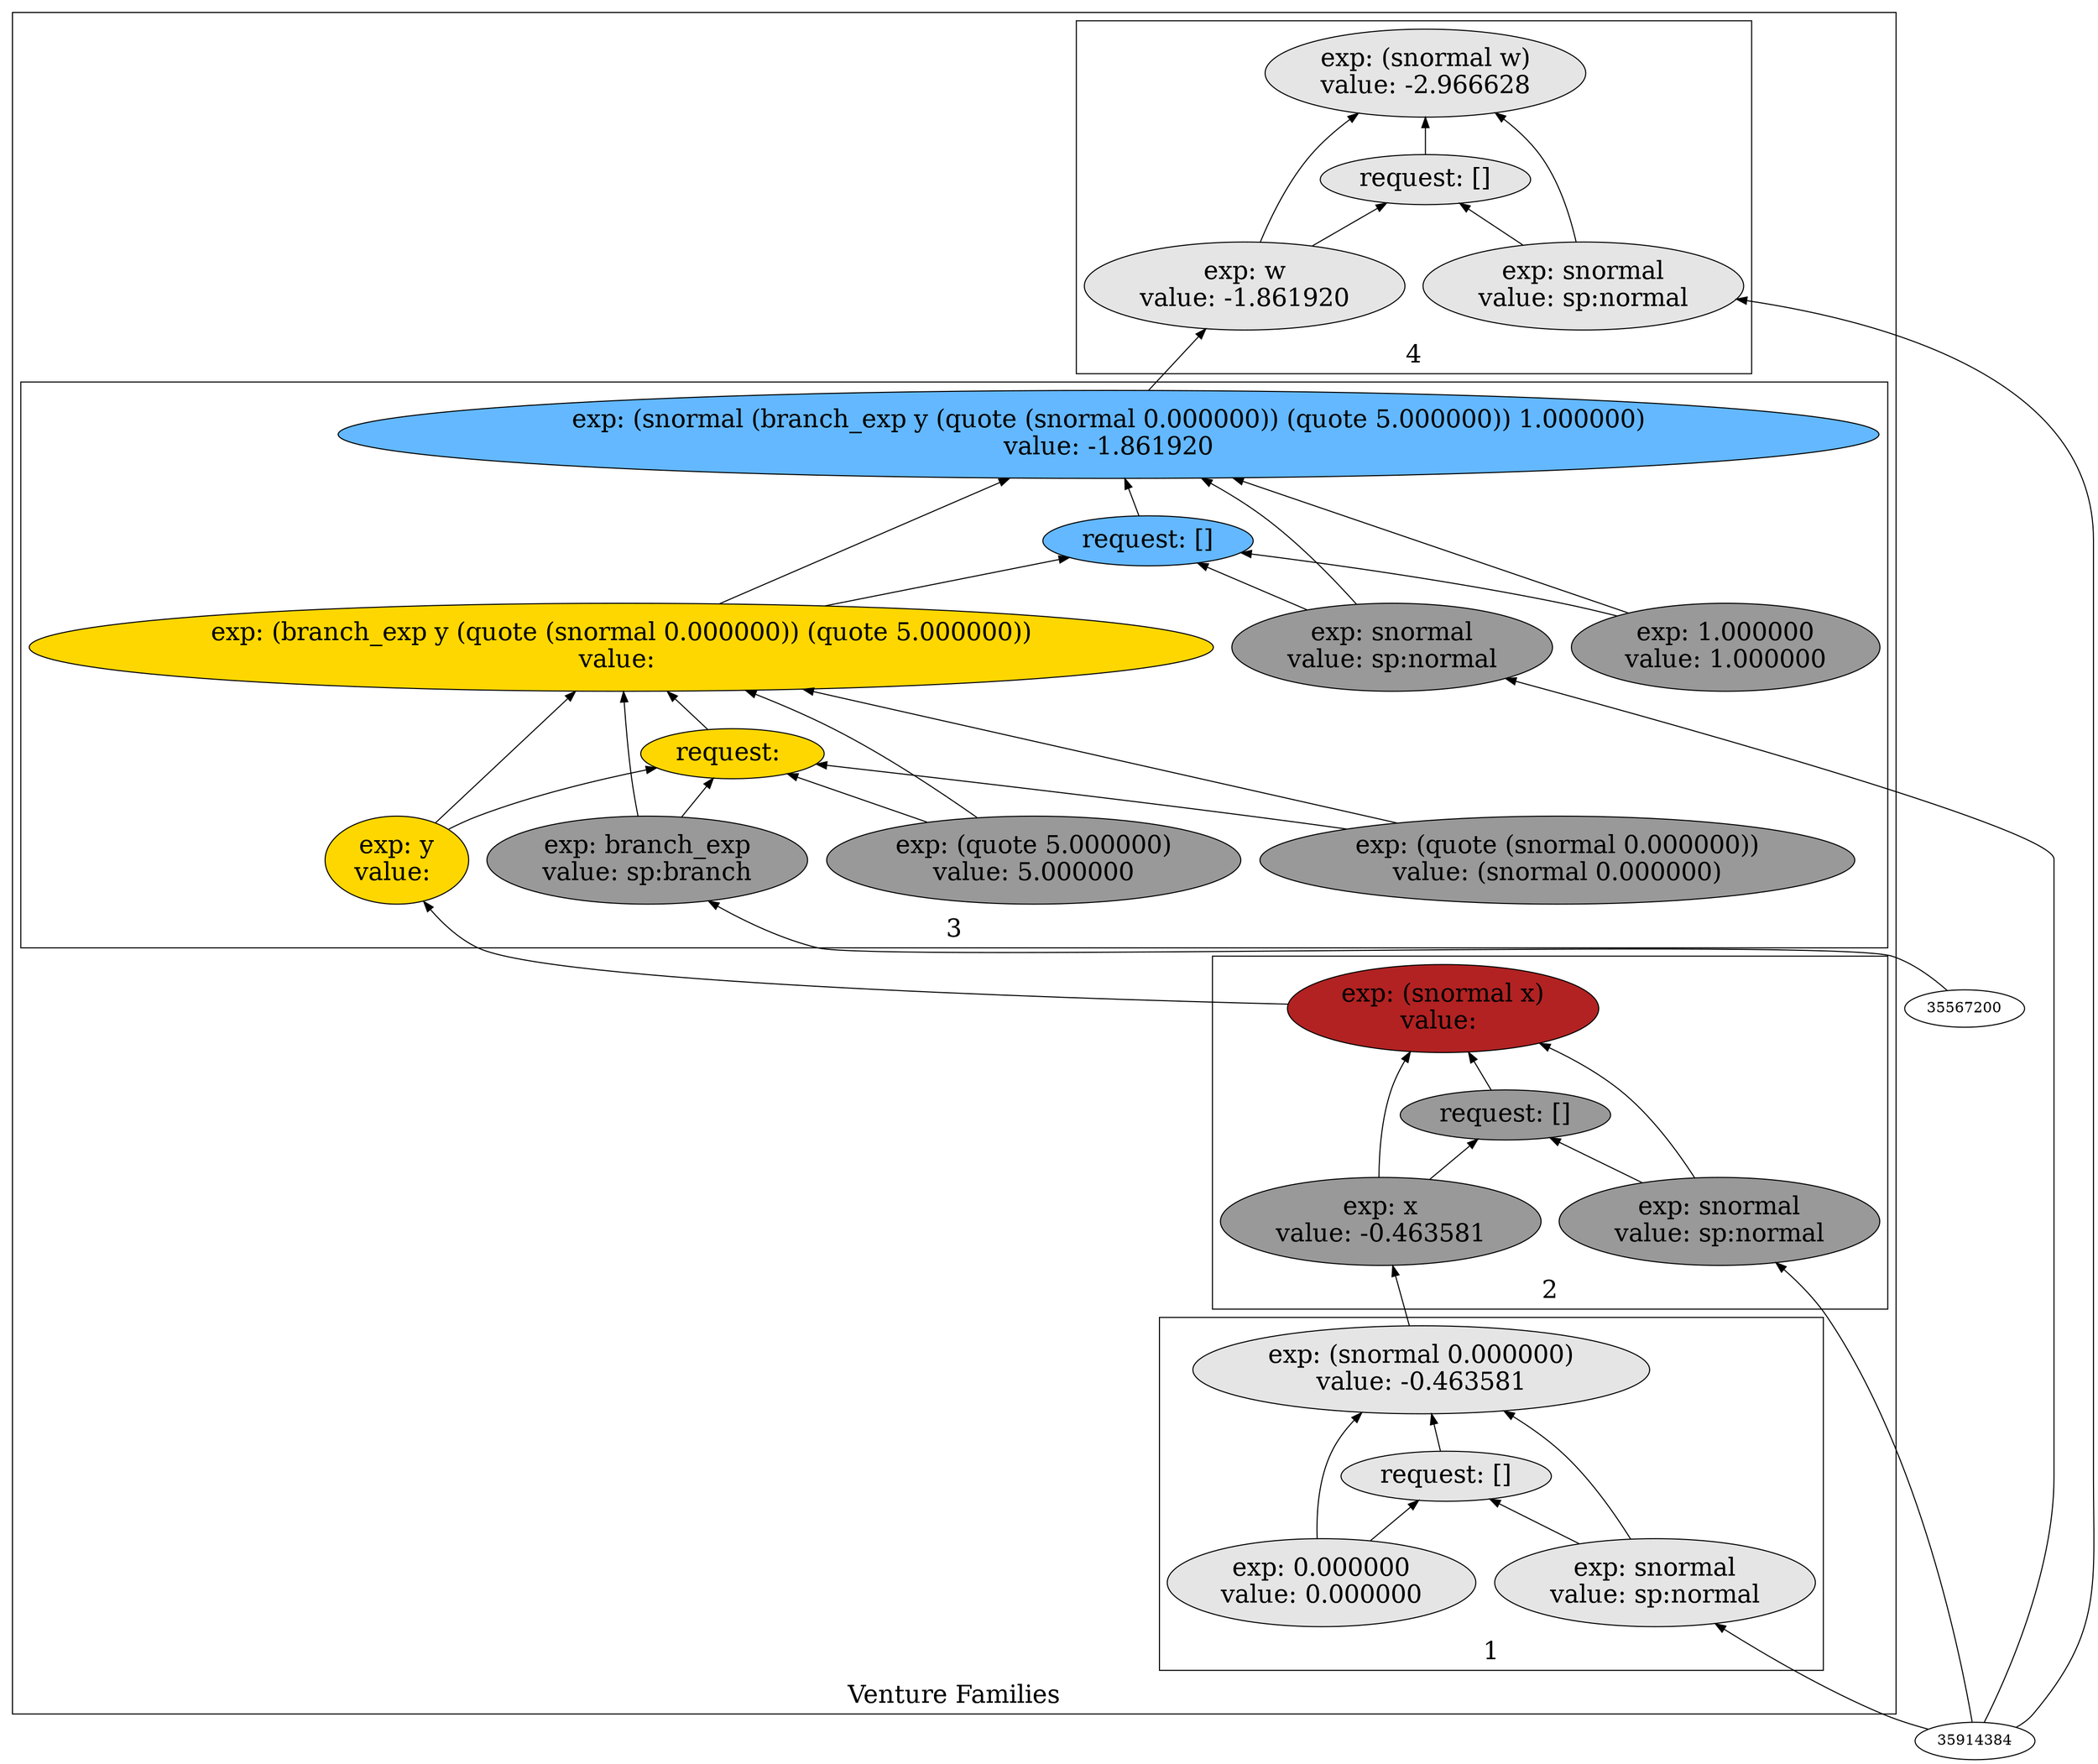 digraph {
rankdir=BT
fontsize=24
subgraph cluster1 {
label="Venture Families"
subgraph cluster2 {
label="1"
"30372512"["fillcolor"="grey90" "fontsize"="24" "label"="exp: (snormal 0.000000)\nvalue: -0.463581" "shape"="ellipse" "style"="filled" ]
"31225584"["fillcolor"="grey90" "fontsize"="24" "label"="request: []" "shape"="ellipse" "style"="filled" ]
"33378608"["fillcolor"="grey90" "fontsize"="24" "label"="exp: snormal\nvalue: sp:normal" "shape"="ellipse" "style"="filled" ]
"32496912"["fillcolor"="grey90" "fontsize"="24" "label"="exp: 0.000000\nvalue: 0.000000" "shape"="ellipse" "style"="filled" ]
}

subgraph cluster3 {
label="2"
"31015344"["fillcolor"="firebrick" "fontsize"="24" "label"="exp: (snormal x)\nvalue: " "shape"="ellipse" "style"="filled" ]
"32878672"["fillcolor"="grey60" "fontsize"="24" "label"="request: []" "shape"="ellipse" "style"="filled" ]
"30473984"["fillcolor"="grey60" "fontsize"="24" "label"="exp: snormal\nvalue: sp:normal" "shape"="ellipse" "style"="filled" ]
"30766480"["fillcolor"="grey60" "fontsize"="24" "label"="exp: x\nvalue: -0.463581" "shape"="ellipse" "style"="filled" ]
}

subgraph cluster4 {
label="3"
"34460816"["fillcolor"="steelblue1" "fontsize"="24" "label"="exp: (snormal (branch_exp y (quote (snormal 0.000000)) (quote 5.000000)) 1.000000)\nvalue: -1.861920" "shape"="ellipse" "style"="filled" ]
"34491664"["fillcolor"="steelblue1" "fontsize"="24" "label"="request: []" "shape"="ellipse" "style"="filled" ]
"32454352"["fillcolor"="grey60" "fontsize"="24" "label"="exp: snormal\nvalue: sp:normal" "shape"="ellipse" "style"="filled" ]
"31227776"["fillcolor"="gold" "fontsize"="24" "label"="exp: (branch_exp y (quote (snormal 0.000000)) (quote 5.000000))\nvalue: " "shape"="ellipse" "style"="filled" ]
"34163504"["fillcolor"="gold" "fontsize"="24" "label"="request: " "shape"="ellipse" "style"="filled" ]
"35758960"["fillcolor"="grey60" "fontsize"="24" "label"="exp: branch_exp\nvalue: sp:branch" "shape"="ellipse" "style"="filled" ]
"32504208"["fillcolor"="gold" "fontsize"="24" "label"="exp: y\nvalue: " "shape"="ellipse" "style"="filled" ]
"32794384"["fillcolor"="grey60" "fontsize"="24" "label"="exp: (quote (snormal 0.000000))\nvalue: (snormal 0.000000)" "shape"="ellipse" "style"="filled" ]
"36008416"["fillcolor"="grey60" "fontsize"="24" "label"="exp: (quote 5.000000)\nvalue: 5.000000" "shape"="ellipse" "style"="filled" ]
"37356800"["fillcolor"="grey60" "fontsize"="24" "label"="exp: 1.000000\nvalue: 1.000000" "shape"="ellipse" "style"="filled" ]
}

subgraph cluster5 {
label="4"
"30753584"["fillcolor"="grey90" "fontsize"="24" "label"="exp: (snormal w)\nvalue: -2.966628" "shape"="ellipse" "style"="filled" ]
"37540816"["fillcolor"="grey90" "fontsize"="24" "label"="request: []" "shape"="ellipse" "style"="filled" ]
"30738144"["fillcolor"="grey90" "fontsize"="24" "label"="exp: snormal\nvalue: sp:normal" "shape"="ellipse" "style"="filled" ]
"30301216"["fillcolor"="grey90" "fontsize"="24" "label"="exp: w\nvalue: -1.861920" "shape"="ellipse" "style"="filled" ]
}

}

"33378608" -> "30372512"["arrowhead"="normal" "color"="black" "constraint"="true" "style"="solid" ]
"33378608" -> "31225584"["arrowhead"="normal" "color"="black" "constraint"="true" "style"="solid" ]
"35914384" -> "33378608"["arrowhead"="normal" "color"="black" "constraint"="true" "style"="solid" ]
"32496912" -> "30372512"["arrowhead"="normal" "color"="black" "constraint"="true" "style"="solid" ]
"32496912" -> "31225584"["arrowhead"="normal" "color"="black" "constraint"="true" "style"="solid" ]
"31225584" -> "30372512"["arrowhead"="normal" "color"="black" "constraint"="true" "style"="solid" ]
"30738144" -> "30753584"["arrowhead"="normal" "color"="black" "constraint"="true" "style"="solid" ]
"30738144" -> "37540816"["arrowhead"="normal" "color"="black" "constraint"="true" "style"="solid" ]
"35914384" -> "30738144"["arrowhead"="normal" "color"="black" "constraint"="true" "style"="solid" ]
"30301216" -> "30753584"["arrowhead"="normal" "color"="black" "constraint"="true" "style"="solid" ]
"30301216" -> "37540816"["arrowhead"="normal" "color"="black" "constraint"="true" "style"="solid" ]
"34460816" -> "30301216"["arrowhead"="normal" "color"="black" "constraint"="true" "style"="solid" ]
"37540816" -> "30753584"["arrowhead"="normal" "color"="black" "constraint"="true" "style"="solid" ]
"30473984" -> "31015344"["arrowhead"="normal" "color"="black" "constraint"="true" "style"="solid" ]
"30473984" -> "32878672"["arrowhead"="normal" "color"="black" "constraint"="true" "style"="solid" ]
"35914384" -> "30473984"["arrowhead"="normal" "color"="black" "constraint"="true" "style"="solid" ]
"30766480" -> "31015344"["arrowhead"="normal" "color"="black" "constraint"="true" "style"="solid" ]
"30766480" -> "32878672"["arrowhead"="normal" "color"="black" "constraint"="true" "style"="solid" ]
"30372512" -> "30766480"["arrowhead"="normal" "color"="black" "constraint"="true" "style"="solid" ]
"32878672" -> "31015344"["arrowhead"="normal" "color"="black" "constraint"="true" "style"="solid" ]
"32454352" -> "34460816"["arrowhead"="normal" "color"="black" "constraint"="true" "style"="solid" ]
"32454352" -> "34491664"["arrowhead"="normal" "color"="black" "constraint"="true" "style"="solid" ]
"35914384" -> "32454352"["arrowhead"="normal" "color"="black" "constraint"="true" "style"="solid" ]
"31227776" -> "34460816"["arrowhead"="normal" "color"="black" "constraint"="true" "style"="solid" ]
"31227776" -> "34491664"["arrowhead"="normal" "color"="black" "constraint"="true" "style"="solid" ]
"35758960" -> "31227776"["arrowhead"="normal" "color"="black" "constraint"="true" "style"="solid" ]
"35758960" -> "34163504"["arrowhead"="normal" "color"="black" "constraint"="true" "style"="solid" ]
"35567200" -> "35758960"["arrowhead"="normal" "color"="black" "constraint"="true" "style"="solid" ]
"32504208" -> "31227776"["arrowhead"="normal" "color"="black" "constraint"="true" "style"="solid" ]
"32504208" -> "34163504"["arrowhead"="normal" "color"="black" "constraint"="true" "style"="solid" ]
"31015344" -> "32504208"["arrowhead"="normal" "color"="black" "constraint"="true" "style"="solid" ]
"32794384" -> "31227776"["arrowhead"="normal" "color"="black" "constraint"="true" "style"="solid" ]
"32794384" -> "34163504"["arrowhead"="normal" "color"="black" "constraint"="true" "style"="solid" ]
"36008416" -> "31227776"["arrowhead"="normal" "color"="black" "constraint"="true" "style"="solid" ]
"36008416" -> "34163504"["arrowhead"="normal" "color"="black" "constraint"="true" "style"="solid" ]
"34163504" -> "31227776"["arrowhead"="normal" "color"="black" "constraint"="true" "style"="solid" ]
"37356800" -> "34460816"["arrowhead"="normal" "color"="black" "constraint"="true" "style"="solid" ]
"37356800" -> "34491664"["arrowhead"="normal" "color"="black" "constraint"="true" "style"="solid" ]
"34491664" -> "34460816"["arrowhead"="normal" "color"="black" "constraint"="true" "style"="solid" ]

}
